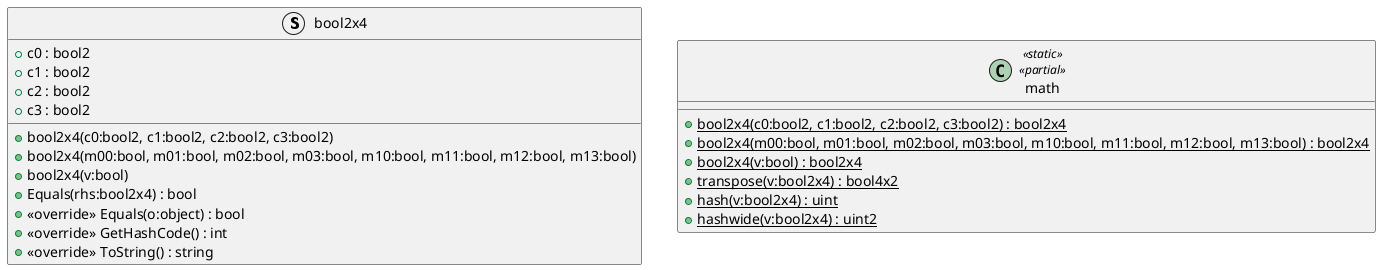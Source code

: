 @startuml
struct bool2x4 {
    + c0 : bool2
    + c1 : bool2
    + c2 : bool2
    + c3 : bool2
    + bool2x4(c0:bool2, c1:bool2, c2:bool2, c3:bool2)
    + bool2x4(m00:bool, m01:bool, m02:bool, m03:bool, m10:bool, m11:bool, m12:bool, m13:bool)
    + bool2x4(v:bool)
    + Equals(rhs:bool2x4) : bool
    + <<override>> Equals(o:object) : bool
    + <<override>> GetHashCode() : int
    + <<override>> ToString() : string
}
class math <<static>> <<partial>> {
    + {static} bool2x4(c0:bool2, c1:bool2, c2:bool2, c3:bool2) : bool2x4
    + {static} bool2x4(m00:bool, m01:bool, m02:bool, m03:bool, m10:bool, m11:bool, m12:bool, m13:bool) : bool2x4
    + {static} bool2x4(v:bool) : bool2x4
    + {static} transpose(v:bool2x4) : bool4x2
    + {static} hash(v:bool2x4) : uint
    + {static} hashwide(v:bool2x4) : uint2
}
@enduml
